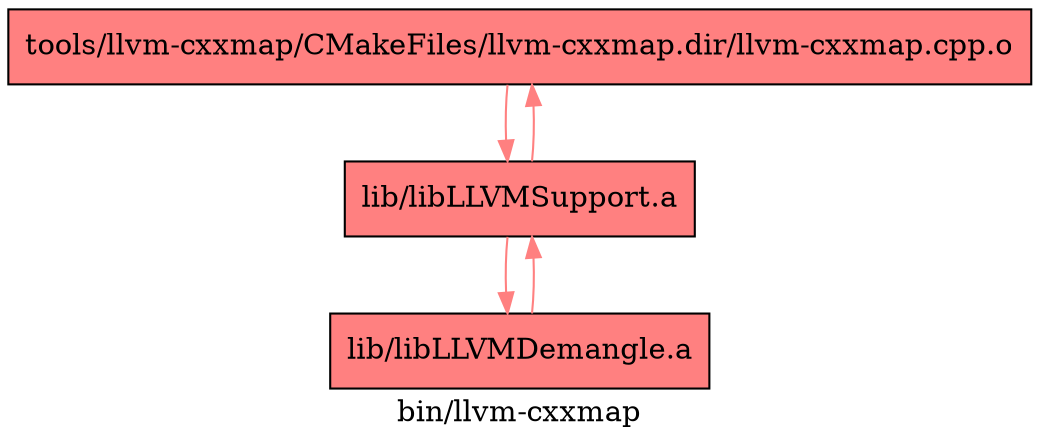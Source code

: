 digraph "bin/llvm-cxxmap" {
	label="bin/llvm-cxxmap";

	Node0x55915c4ad4f8 [shape=record,shape=record,style=filled,fillcolor="1.000000 0.5 1",label="{tools/llvm-cxxmap/CMakeFiles/llvm-cxxmap.dir/llvm-cxxmap.cpp.o}"];
	Node0x55915c4ad4f8 -> Node0x55915c4abbf8[color="1.000000 0.5 1"];
	Node0x55915c4abbf8 [shape=record,shape=record,style=filled,fillcolor="1.000000 0.5 1",label="{lib/libLLVMSupport.a}"];
	Node0x55915c4abbf8 -> Node0x55915c4ad4f8[color="1.000000 0.5 1"];
	Node0x55915c4abbf8 -> Node0x55915c4ac918[color="1.000000 0.5 1"];
	Node0x55915c4ac918 [shape=record,shape=record,style=filled,fillcolor="1.000000 0.5 1",label="{lib/libLLVMDemangle.a}"];
	Node0x55915c4ac918 -> Node0x55915c4abbf8[color="1.000000 0.5 1"];
}
